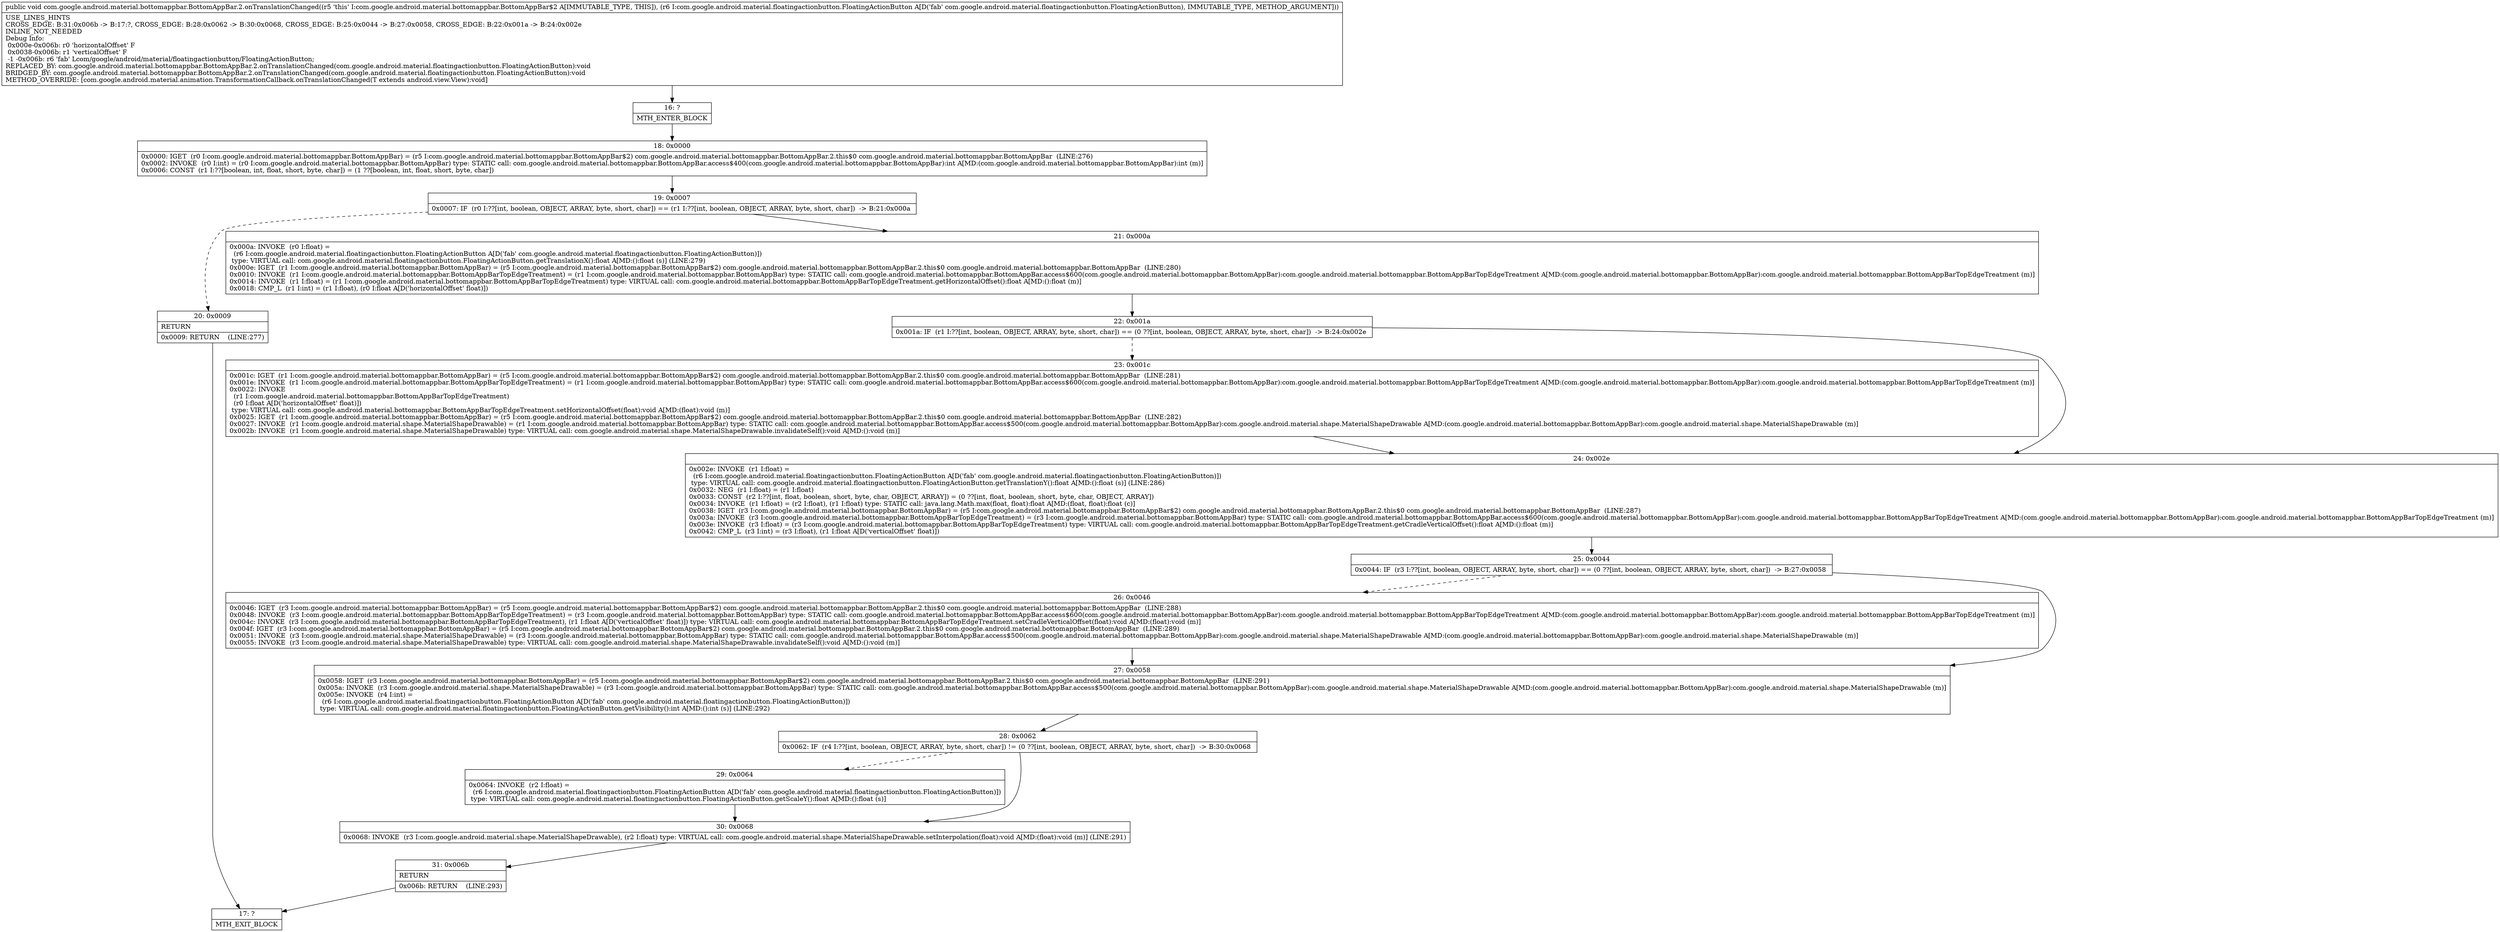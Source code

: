 digraph "CFG forcom.google.android.material.bottomappbar.BottomAppBar.2.onTranslationChanged(Lcom\/google\/android\/material\/floatingactionbutton\/FloatingActionButton;)V" {
Node_16 [shape=record,label="{16\:\ ?|MTH_ENTER_BLOCK\l}"];
Node_18 [shape=record,label="{18\:\ 0x0000|0x0000: IGET  (r0 I:com.google.android.material.bottomappbar.BottomAppBar) = (r5 I:com.google.android.material.bottomappbar.BottomAppBar$2) com.google.android.material.bottomappbar.BottomAppBar.2.this$0 com.google.android.material.bottomappbar.BottomAppBar  (LINE:276)\l0x0002: INVOKE  (r0 I:int) = (r0 I:com.google.android.material.bottomappbar.BottomAppBar) type: STATIC call: com.google.android.material.bottomappbar.BottomAppBar.access$400(com.google.android.material.bottomappbar.BottomAppBar):int A[MD:(com.google.android.material.bottomappbar.BottomAppBar):int (m)]\l0x0006: CONST  (r1 I:??[boolean, int, float, short, byte, char]) = (1 ??[boolean, int, float, short, byte, char]) \l}"];
Node_19 [shape=record,label="{19\:\ 0x0007|0x0007: IF  (r0 I:??[int, boolean, OBJECT, ARRAY, byte, short, char]) == (r1 I:??[int, boolean, OBJECT, ARRAY, byte, short, char])  \-\> B:21:0x000a \l}"];
Node_20 [shape=record,label="{20\:\ 0x0009|RETURN\l|0x0009: RETURN    (LINE:277)\l}"];
Node_17 [shape=record,label="{17\:\ ?|MTH_EXIT_BLOCK\l}"];
Node_21 [shape=record,label="{21\:\ 0x000a|0x000a: INVOKE  (r0 I:float) = \l  (r6 I:com.google.android.material.floatingactionbutton.FloatingActionButton A[D('fab' com.google.android.material.floatingactionbutton.FloatingActionButton)])\l type: VIRTUAL call: com.google.android.material.floatingactionbutton.FloatingActionButton.getTranslationX():float A[MD:():float (s)] (LINE:279)\l0x000e: IGET  (r1 I:com.google.android.material.bottomappbar.BottomAppBar) = (r5 I:com.google.android.material.bottomappbar.BottomAppBar$2) com.google.android.material.bottomappbar.BottomAppBar.2.this$0 com.google.android.material.bottomappbar.BottomAppBar  (LINE:280)\l0x0010: INVOKE  (r1 I:com.google.android.material.bottomappbar.BottomAppBarTopEdgeTreatment) = (r1 I:com.google.android.material.bottomappbar.BottomAppBar) type: STATIC call: com.google.android.material.bottomappbar.BottomAppBar.access$600(com.google.android.material.bottomappbar.BottomAppBar):com.google.android.material.bottomappbar.BottomAppBarTopEdgeTreatment A[MD:(com.google.android.material.bottomappbar.BottomAppBar):com.google.android.material.bottomappbar.BottomAppBarTopEdgeTreatment (m)]\l0x0014: INVOKE  (r1 I:float) = (r1 I:com.google.android.material.bottomappbar.BottomAppBarTopEdgeTreatment) type: VIRTUAL call: com.google.android.material.bottomappbar.BottomAppBarTopEdgeTreatment.getHorizontalOffset():float A[MD:():float (m)]\l0x0018: CMP_L  (r1 I:int) = (r1 I:float), (r0 I:float A[D('horizontalOffset' float)]) \l}"];
Node_22 [shape=record,label="{22\:\ 0x001a|0x001a: IF  (r1 I:??[int, boolean, OBJECT, ARRAY, byte, short, char]) == (0 ??[int, boolean, OBJECT, ARRAY, byte, short, char])  \-\> B:24:0x002e \l}"];
Node_23 [shape=record,label="{23\:\ 0x001c|0x001c: IGET  (r1 I:com.google.android.material.bottomappbar.BottomAppBar) = (r5 I:com.google.android.material.bottomappbar.BottomAppBar$2) com.google.android.material.bottomappbar.BottomAppBar.2.this$0 com.google.android.material.bottomappbar.BottomAppBar  (LINE:281)\l0x001e: INVOKE  (r1 I:com.google.android.material.bottomappbar.BottomAppBarTopEdgeTreatment) = (r1 I:com.google.android.material.bottomappbar.BottomAppBar) type: STATIC call: com.google.android.material.bottomappbar.BottomAppBar.access$600(com.google.android.material.bottomappbar.BottomAppBar):com.google.android.material.bottomappbar.BottomAppBarTopEdgeTreatment A[MD:(com.google.android.material.bottomappbar.BottomAppBar):com.google.android.material.bottomappbar.BottomAppBarTopEdgeTreatment (m)]\l0x0022: INVOKE  \l  (r1 I:com.google.android.material.bottomappbar.BottomAppBarTopEdgeTreatment)\l  (r0 I:float A[D('horizontalOffset' float)])\l type: VIRTUAL call: com.google.android.material.bottomappbar.BottomAppBarTopEdgeTreatment.setHorizontalOffset(float):void A[MD:(float):void (m)]\l0x0025: IGET  (r1 I:com.google.android.material.bottomappbar.BottomAppBar) = (r5 I:com.google.android.material.bottomappbar.BottomAppBar$2) com.google.android.material.bottomappbar.BottomAppBar.2.this$0 com.google.android.material.bottomappbar.BottomAppBar  (LINE:282)\l0x0027: INVOKE  (r1 I:com.google.android.material.shape.MaterialShapeDrawable) = (r1 I:com.google.android.material.bottomappbar.BottomAppBar) type: STATIC call: com.google.android.material.bottomappbar.BottomAppBar.access$500(com.google.android.material.bottomappbar.BottomAppBar):com.google.android.material.shape.MaterialShapeDrawable A[MD:(com.google.android.material.bottomappbar.BottomAppBar):com.google.android.material.shape.MaterialShapeDrawable (m)]\l0x002b: INVOKE  (r1 I:com.google.android.material.shape.MaterialShapeDrawable) type: VIRTUAL call: com.google.android.material.shape.MaterialShapeDrawable.invalidateSelf():void A[MD:():void (m)]\l}"];
Node_24 [shape=record,label="{24\:\ 0x002e|0x002e: INVOKE  (r1 I:float) = \l  (r6 I:com.google.android.material.floatingactionbutton.FloatingActionButton A[D('fab' com.google.android.material.floatingactionbutton.FloatingActionButton)])\l type: VIRTUAL call: com.google.android.material.floatingactionbutton.FloatingActionButton.getTranslationY():float A[MD:():float (s)] (LINE:286)\l0x0032: NEG  (r1 I:float) = (r1 I:float) \l0x0033: CONST  (r2 I:??[int, float, boolean, short, byte, char, OBJECT, ARRAY]) = (0 ??[int, float, boolean, short, byte, char, OBJECT, ARRAY]) \l0x0034: INVOKE  (r1 I:float) = (r2 I:float), (r1 I:float) type: STATIC call: java.lang.Math.max(float, float):float A[MD:(float, float):float (c)]\l0x0038: IGET  (r3 I:com.google.android.material.bottomappbar.BottomAppBar) = (r5 I:com.google.android.material.bottomappbar.BottomAppBar$2) com.google.android.material.bottomappbar.BottomAppBar.2.this$0 com.google.android.material.bottomappbar.BottomAppBar  (LINE:287)\l0x003a: INVOKE  (r3 I:com.google.android.material.bottomappbar.BottomAppBarTopEdgeTreatment) = (r3 I:com.google.android.material.bottomappbar.BottomAppBar) type: STATIC call: com.google.android.material.bottomappbar.BottomAppBar.access$600(com.google.android.material.bottomappbar.BottomAppBar):com.google.android.material.bottomappbar.BottomAppBarTopEdgeTreatment A[MD:(com.google.android.material.bottomappbar.BottomAppBar):com.google.android.material.bottomappbar.BottomAppBarTopEdgeTreatment (m)]\l0x003e: INVOKE  (r3 I:float) = (r3 I:com.google.android.material.bottomappbar.BottomAppBarTopEdgeTreatment) type: VIRTUAL call: com.google.android.material.bottomappbar.BottomAppBarTopEdgeTreatment.getCradleVerticalOffset():float A[MD:():float (m)]\l0x0042: CMP_L  (r3 I:int) = (r3 I:float), (r1 I:float A[D('verticalOffset' float)]) \l}"];
Node_25 [shape=record,label="{25\:\ 0x0044|0x0044: IF  (r3 I:??[int, boolean, OBJECT, ARRAY, byte, short, char]) == (0 ??[int, boolean, OBJECT, ARRAY, byte, short, char])  \-\> B:27:0x0058 \l}"];
Node_26 [shape=record,label="{26\:\ 0x0046|0x0046: IGET  (r3 I:com.google.android.material.bottomappbar.BottomAppBar) = (r5 I:com.google.android.material.bottomappbar.BottomAppBar$2) com.google.android.material.bottomappbar.BottomAppBar.2.this$0 com.google.android.material.bottomappbar.BottomAppBar  (LINE:288)\l0x0048: INVOKE  (r3 I:com.google.android.material.bottomappbar.BottomAppBarTopEdgeTreatment) = (r3 I:com.google.android.material.bottomappbar.BottomAppBar) type: STATIC call: com.google.android.material.bottomappbar.BottomAppBar.access$600(com.google.android.material.bottomappbar.BottomAppBar):com.google.android.material.bottomappbar.BottomAppBarTopEdgeTreatment A[MD:(com.google.android.material.bottomappbar.BottomAppBar):com.google.android.material.bottomappbar.BottomAppBarTopEdgeTreatment (m)]\l0x004c: INVOKE  (r3 I:com.google.android.material.bottomappbar.BottomAppBarTopEdgeTreatment), (r1 I:float A[D('verticalOffset' float)]) type: VIRTUAL call: com.google.android.material.bottomappbar.BottomAppBarTopEdgeTreatment.setCradleVerticalOffset(float):void A[MD:(float):void (m)]\l0x004f: IGET  (r3 I:com.google.android.material.bottomappbar.BottomAppBar) = (r5 I:com.google.android.material.bottomappbar.BottomAppBar$2) com.google.android.material.bottomappbar.BottomAppBar.2.this$0 com.google.android.material.bottomappbar.BottomAppBar  (LINE:289)\l0x0051: INVOKE  (r3 I:com.google.android.material.shape.MaterialShapeDrawable) = (r3 I:com.google.android.material.bottomappbar.BottomAppBar) type: STATIC call: com.google.android.material.bottomappbar.BottomAppBar.access$500(com.google.android.material.bottomappbar.BottomAppBar):com.google.android.material.shape.MaterialShapeDrawable A[MD:(com.google.android.material.bottomappbar.BottomAppBar):com.google.android.material.shape.MaterialShapeDrawable (m)]\l0x0055: INVOKE  (r3 I:com.google.android.material.shape.MaterialShapeDrawable) type: VIRTUAL call: com.google.android.material.shape.MaterialShapeDrawable.invalidateSelf():void A[MD:():void (m)]\l}"];
Node_27 [shape=record,label="{27\:\ 0x0058|0x0058: IGET  (r3 I:com.google.android.material.bottomappbar.BottomAppBar) = (r5 I:com.google.android.material.bottomappbar.BottomAppBar$2) com.google.android.material.bottomappbar.BottomAppBar.2.this$0 com.google.android.material.bottomappbar.BottomAppBar  (LINE:291)\l0x005a: INVOKE  (r3 I:com.google.android.material.shape.MaterialShapeDrawable) = (r3 I:com.google.android.material.bottomappbar.BottomAppBar) type: STATIC call: com.google.android.material.bottomappbar.BottomAppBar.access$500(com.google.android.material.bottomappbar.BottomAppBar):com.google.android.material.shape.MaterialShapeDrawable A[MD:(com.google.android.material.bottomappbar.BottomAppBar):com.google.android.material.shape.MaterialShapeDrawable (m)]\l0x005e: INVOKE  (r4 I:int) = \l  (r6 I:com.google.android.material.floatingactionbutton.FloatingActionButton A[D('fab' com.google.android.material.floatingactionbutton.FloatingActionButton)])\l type: VIRTUAL call: com.google.android.material.floatingactionbutton.FloatingActionButton.getVisibility():int A[MD:():int (s)] (LINE:292)\l}"];
Node_28 [shape=record,label="{28\:\ 0x0062|0x0062: IF  (r4 I:??[int, boolean, OBJECT, ARRAY, byte, short, char]) != (0 ??[int, boolean, OBJECT, ARRAY, byte, short, char])  \-\> B:30:0x0068 \l}"];
Node_29 [shape=record,label="{29\:\ 0x0064|0x0064: INVOKE  (r2 I:float) = \l  (r6 I:com.google.android.material.floatingactionbutton.FloatingActionButton A[D('fab' com.google.android.material.floatingactionbutton.FloatingActionButton)])\l type: VIRTUAL call: com.google.android.material.floatingactionbutton.FloatingActionButton.getScaleY():float A[MD:():float (s)]\l}"];
Node_30 [shape=record,label="{30\:\ 0x0068|0x0068: INVOKE  (r3 I:com.google.android.material.shape.MaterialShapeDrawable), (r2 I:float) type: VIRTUAL call: com.google.android.material.shape.MaterialShapeDrawable.setInterpolation(float):void A[MD:(float):void (m)] (LINE:291)\l}"];
Node_31 [shape=record,label="{31\:\ 0x006b|RETURN\l|0x006b: RETURN    (LINE:293)\l}"];
MethodNode[shape=record,label="{public void com.google.android.material.bottomappbar.BottomAppBar.2.onTranslationChanged((r5 'this' I:com.google.android.material.bottomappbar.BottomAppBar$2 A[IMMUTABLE_TYPE, THIS]), (r6 I:com.google.android.material.floatingactionbutton.FloatingActionButton A[D('fab' com.google.android.material.floatingactionbutton.FloatingActionButton), IMMUTABLE_TYPE, METHOD_ARGUMENT]))  | USE_LINES_HINTS\lCROSS_EDGE: B:31:0x006b \-\> B:17:?, CROSS_EDGE: B:28:0x0062 \-\> B:30:0x0068, CROSS_EDGE: B:25:0x0044 \-\> B:27:0x0058, CROSS_EDGE: B:22:0x001a \-\> B:24:0x002e\lINLINE_NOT_NEEDED\lDebug Info:\l  0x000e\-0x006b: r0 'horizontalOffset' F\l  0x0038\-0x006b: r1 'verticalOffset' F\l  \-1 \-0x006b: r6 'fab' Lcom\/google\/android\/material\/floatingactionbutton\/FloatingActionButton;\lREPLACED_BY: com.google.android.material.bottomappbar.BottomAppBar.2.onTranslationChanged(com.google.android.material.floatingactionbutton.FloatingActionButton):void\lBRIDGED_BY: com.google.android.material.bottomappbar.BottomAppBar.2.onTranslationChanged(com.google.android.material.floatingactionbutton.FloatingActionButton):void\lMETHOD_OVERRIDE: [com.google.android.material.animation.TransformationCallback.onTranslationChanged(T extends android.view.View):void]\l}"];
MethodNode -> Node_16;Node_16 -> Node_18;
Node_18 -> Node_19;
Node_19 -> Node_20[style=dashed];
Node_19 -> Node_21;
Node_20 -> Node_17;
Node_21 -> Node_22;
Node_22 -> Node_23[style=dashed];
Node_22 -> Node_24;
Node_23 -> Node_24;
Node_24 -> Node_25;
Node_25 -> Node_26[style=dashed];
Node_25 -> Node_27;
Node_26 -> Node_27;
Node_27 -> Node_28;
Node_28 -> Node_29[style=dashed];
Node_28 -> Node_30;
Node_29 -> Node_30;
Node_30 -> Node_31;
Node_31 -> Node_17;
}


